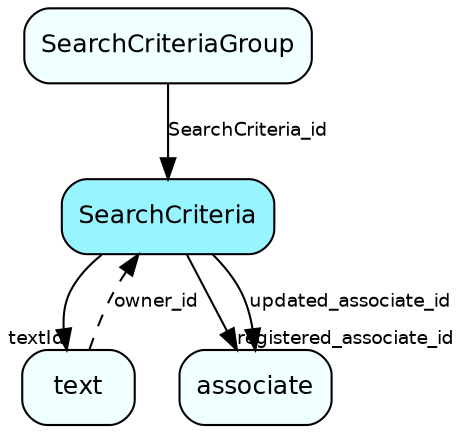 digraph SearchCriteria  {
node [shape = box style="rounded, filled" fontname = "Helvetica" fontsize = "12" ]
edge [fontname = "Helvetica" fontsize = "9"]

SearchCriteria[fillcolor = "cadetblue1"]
text[fillcolor = "azure1"]
associate[fillcolor = "azure1"]
SearchCriteriaGroup[fillcolor = "azure1"]
SearchCriteria -> text [headlabel = "textId"]
SearchCriteria -> associate [headlabel = "registered_associate_id"]
SearchCriteria -> associate [label = "updated_associate_id"]
text -> SearchCriteria [label = "owner_id" style="dashed"]
SearchCriteriaGroup -> SearchCriteria [label = "SearchCriteria_id"]
}
